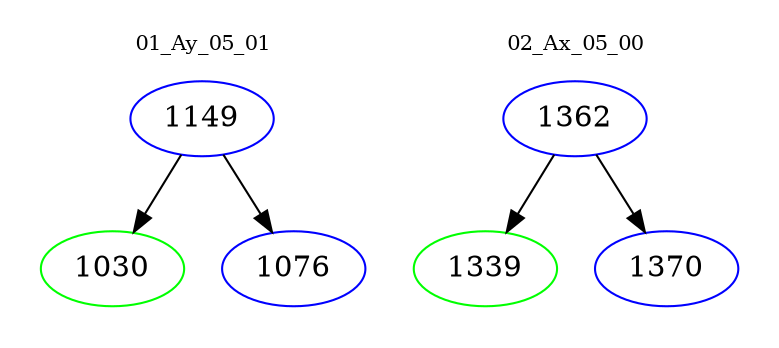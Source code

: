 digraph{
subgraph cluster_0 {
color = white
label = "01_Ay_05_01";
fontsize=10;
T0_1149 [label="1149", color="blue"]
T0_1149 -> T0_1030 [color="black"]
T0_1030 [label="1030", color="green"]
T0_1149 -> T0_1076 [color="black"]
T0_1076 [label="1076", color="blue"]
}
subgraph cluster_1 {
color = white
label = "02_Ax_05_00";
fontsize=10;
T1_1362 [label="1362", color="blue"]
T1_1362 -> T1_1339 [color="black"]
T1_1339 [label="1339", color="green"]
T1_1362 -> T1_1370 [color="black"]
T1_1370 [label="1370", color="blue"]
}
}
